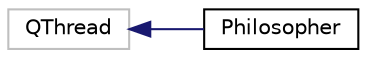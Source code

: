 digraph "Graphical Class Hierarchy"
{
  edge [fontname="Helvetica",fontsize="10",labelfontname="Helvetica",labelfontsize="10"];
  node [fontname="Helvetica",fontsize="10",shape=record];
  rankdir="LR";
  Node3 [label="QThread",height=0.2,width=0.4,color="grey75", fillcolor="white", style="filled"];
  Node3 -> Node0 [dir="back",color="midnightblue",fontsize="10",style="solid",fontname="Helvetica"];
  Node0 [label="Philosopher",height=0.2,width=0.4,color="black", fillcolor="white", style="filled",URL="$classPhilosopher.html",tooltip="The Philosopher class наследован от потока. Работает параллельно. Обращяется к статическому вектору п..."];
}

